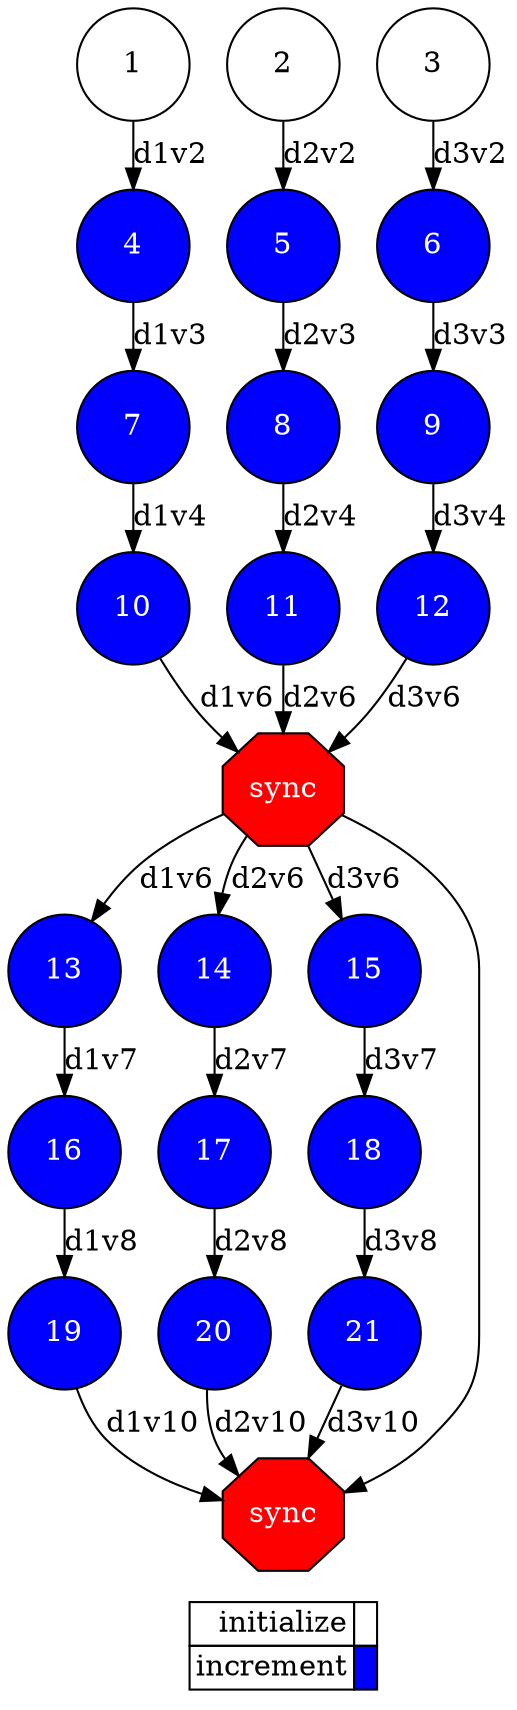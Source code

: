 digraph {
  rankdir=TB;
  labeljust="l";
  subgraph dependence_graph {
    ranksep=0.20;
    node[height=0.75];

1[shape=circle, style=filled fillcolor="#ffffff" fontcolor="#000000"];
2[shape=circle, style=filled fillcolor="#ffffff" fontcolor="#000000"];
3[shape=circle, style=filled fillcolor="#ffffff" fontcolor="#000000"];
4[shape=circle, style=filled fillcolor="#0000ff" fontcolor="#ffffff"];
1 -> 4[ label="d1v2" ];
5[shape=circle, style=filled fillcolor="#0000ff" fontcolor="#ffffff"];
2 -> 5[ label="d2v2" ];
6[shape=circle, style=filled fillcolor="#0000ff" fontcolor="#ffffff"];
3 -> 6[ label="d3v2" ];
7[shape=circle, style=filled fillcolor="#0000ff" fontcolor="#ffffff"];
4 -> 7[ label="d1v3" ];
8[shape=circle, style=filled fillcolor="#0000ff" fontcolor="#ffffff"];
5 -> 8[ label="d2v3" ];
9[shape=circle, style=filled fillcolor="#0000ff" fontcolor="#ffffff"];
6 -> 9[ label="d3v3" ];
10[shape=circle, style=filled fillcolor="#0000ff" fontcolor="#ffffff"];
7 -> 10[ label="d1v4" ];
11[shape=circle, style=filled fillcolor="#0000ff" fontcolor="#ffffff"];
8 -> 11[ label="d2v4" ];
12[shape=circle, style=filled fillcolor="#0000ff" fontcolor="#ffffff"];
9 -> 12[ label="d3v4" ];
Synchro1[label="sync", shape=octagon, style=filled fillcolor="#ff0000" fontcolor="#FFFFFF"];
10 -> Synchro1[ label="d1v6" ];
11 -> Synchro1[ label="d2v6" ];
12 -> Synchro1[ label="d3v6" ];
13[shape=circle, style=filled fillcolor="#0000ff" fontcolor="#ffffff"];
Synchro1 -> 13[ label="d1v6" ];
14[shape=circle, style=filled fillcolor="#0000ff" fontcolor="#ffffff"];
Synchro1 -> 14[ label="d2v6" ];
15[shape=circle, style=filled fillcolor="#0000ff" fontcolor="#ffffff"];
Synchro1 -> 15[ label="d3v6" ];
16[shape=circle, style=filled fillcolor="#0000ff" fontcolor="#ffffff"];
13 -> 16[ label="d1v7" ];
17[shape=circle, style=filled fillcolor="#0000ff" fontcolor="#ffffff"];
14 -> 17[ label="d2v7" ];
18[shape=circle, style=filled fillcolor="#0000ff" fontcolor="#ffffff"];
15 -> 18[ label="d3v7" ];
19[shape=circle, style=filled fillcolor="#0000ff" fontcolor="#ffffff"];
16 -> 19[ label="d1v8" ];
20[shape=circle, style=filled fillcolor="#0000ff" fontcolor="#ffffff"];
17 -> 20[ label="d2v8" ];
21[shape=circle, style=filled fillcolor="#0000ff" fontcolor="#ffffff"];
18 -> 21[ label="d3v8" ];
Synchro2[label="sync", shape=octagon, style=filled fillcolor="#ff0000" fontcolor="#FFFFFF"];
Synchro1 -> Synchro2;
19 -> Synchro2[ label="d1v10" ];
20 -> Synchro2[ label="d2v10" ];
21 -> Synchro2[ label="d3v10" ];  }
  subgraph legend {
    rank=sink;
    node [shape=plaintext, height=0.75];
    ranksep=0.20;
    label = "Legend";
    key [label=<
      <table border="0" cellpadding="2" cellspacing="0" cellborder="1">
<tr>
<td align="right">initialize</td>
<td bgcolor="#ffffff">&nbsp;</td>
</tr>
<tr>
<td align="right">increment</td>
<td bgcolor="#0000ff">&nbsp;</td>
</tr>
      </table>
    >]
  }
}
